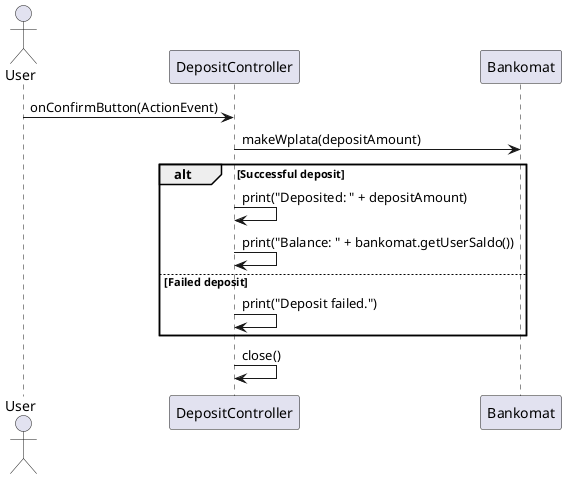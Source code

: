 @startuml
actor User
participant DepositController
participant Bankomat

User -> DepositController: onConfirmButton(ActionEvent)
DepositController -> Bankomat: makeWplata(depositAmount)
alt Successful deposit
    DepositController -> DepositController: print("Deposited: " + depositAmount)
    DepositController -> DepositController: print("Balance: " + bankomat.getUserSaldo())
else Failed deposit
    DepositController -> DepositController: print("Deposit failed.")
end
DepositController -> DepositController: close()
@enduml